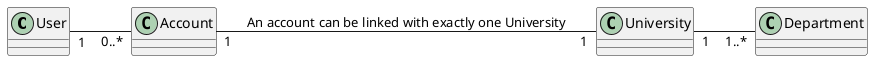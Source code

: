 @startuml cardinality
left to right direction
User "1" -- "0..*" Account
University  "1" -- "1..*" Department
Account "1" -- "1" University : An account can be linked with exactly one University
@enduml